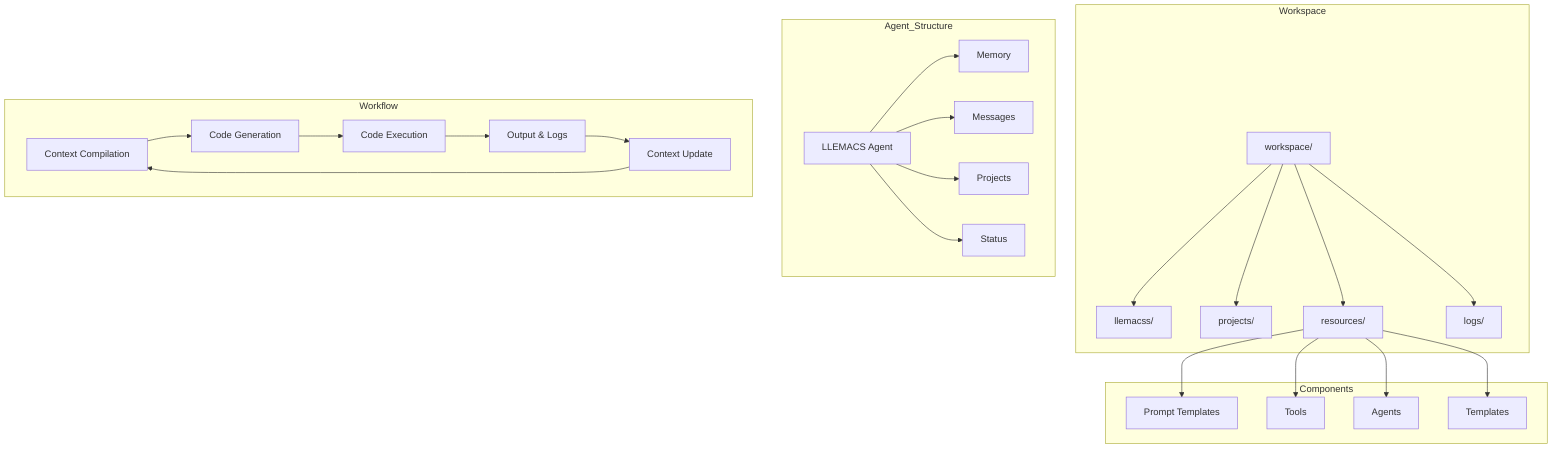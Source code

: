 graph TD
    subgraph Workspace
        W[workspace/]
        E[llemacss/]
        P[projects/]
        R[resources/]
        L[logs/]
    end

    subgraph Agent_Structure
        A[LLEMACS Agent] --> M[Memory]
        A --> Msg[Messages]
        A --> Proj[Projects]
        A --> S[Status]
    end

    subgraph Workflow
        C[Context Compilation] --> G[Code Generation]
        G --> X[Code Execution]
        X --> O[Output & Logs]
        O --> U[Context Update]
        U --> C
    end

    subgraph Components
        PT[Prompt Templates]
        T[Tools]
        AG[Agents]
        TMP[Templates]
    end

    W --> E
    W --> P
    W --> R
    W --> L
    R --> PT
    R --> T
    R --> AG
    R --> TMP